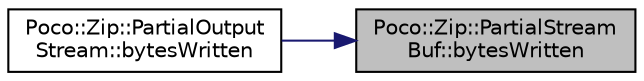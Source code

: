 digraph "Poco::Zip::PartialStreamBuf::bytesWritten"
{
 // LATEX_PDF_SIZE
  edge [fontname="Helvetica",fontsize="10",labelfontname="Helvetica",labelfontsize="10"];
  node [fontname="Helvetica",fontsize="10",shape=record];
  rankdir="RL";
  Node1 [label="Poco::Zip::PartialStream\lBuf::bytesWritten",height=0.2,width=0.4,color="black", fillcolor="grey75", style="filled", fontcolor="black",tooltip="Flushes a writing streambuf."];
  Node1 -> Node2 [dir="back",color="midnightblue",fontsize="10",style="solid",fontname="Helvetica"];
  Node2 [label="Poco::Zip::PartialOutput\lStream::bytesWritten",height=0.2,width=0.4,color="black", fillcolor="white", style="filled",URL="$classPoco_1_1Zip_1_1PartialOutputStream.html#a10a43c6ab55ebbc09da491bb3ffb7efb",tooltip="must be called for the stream to properly terminate it"];
}

